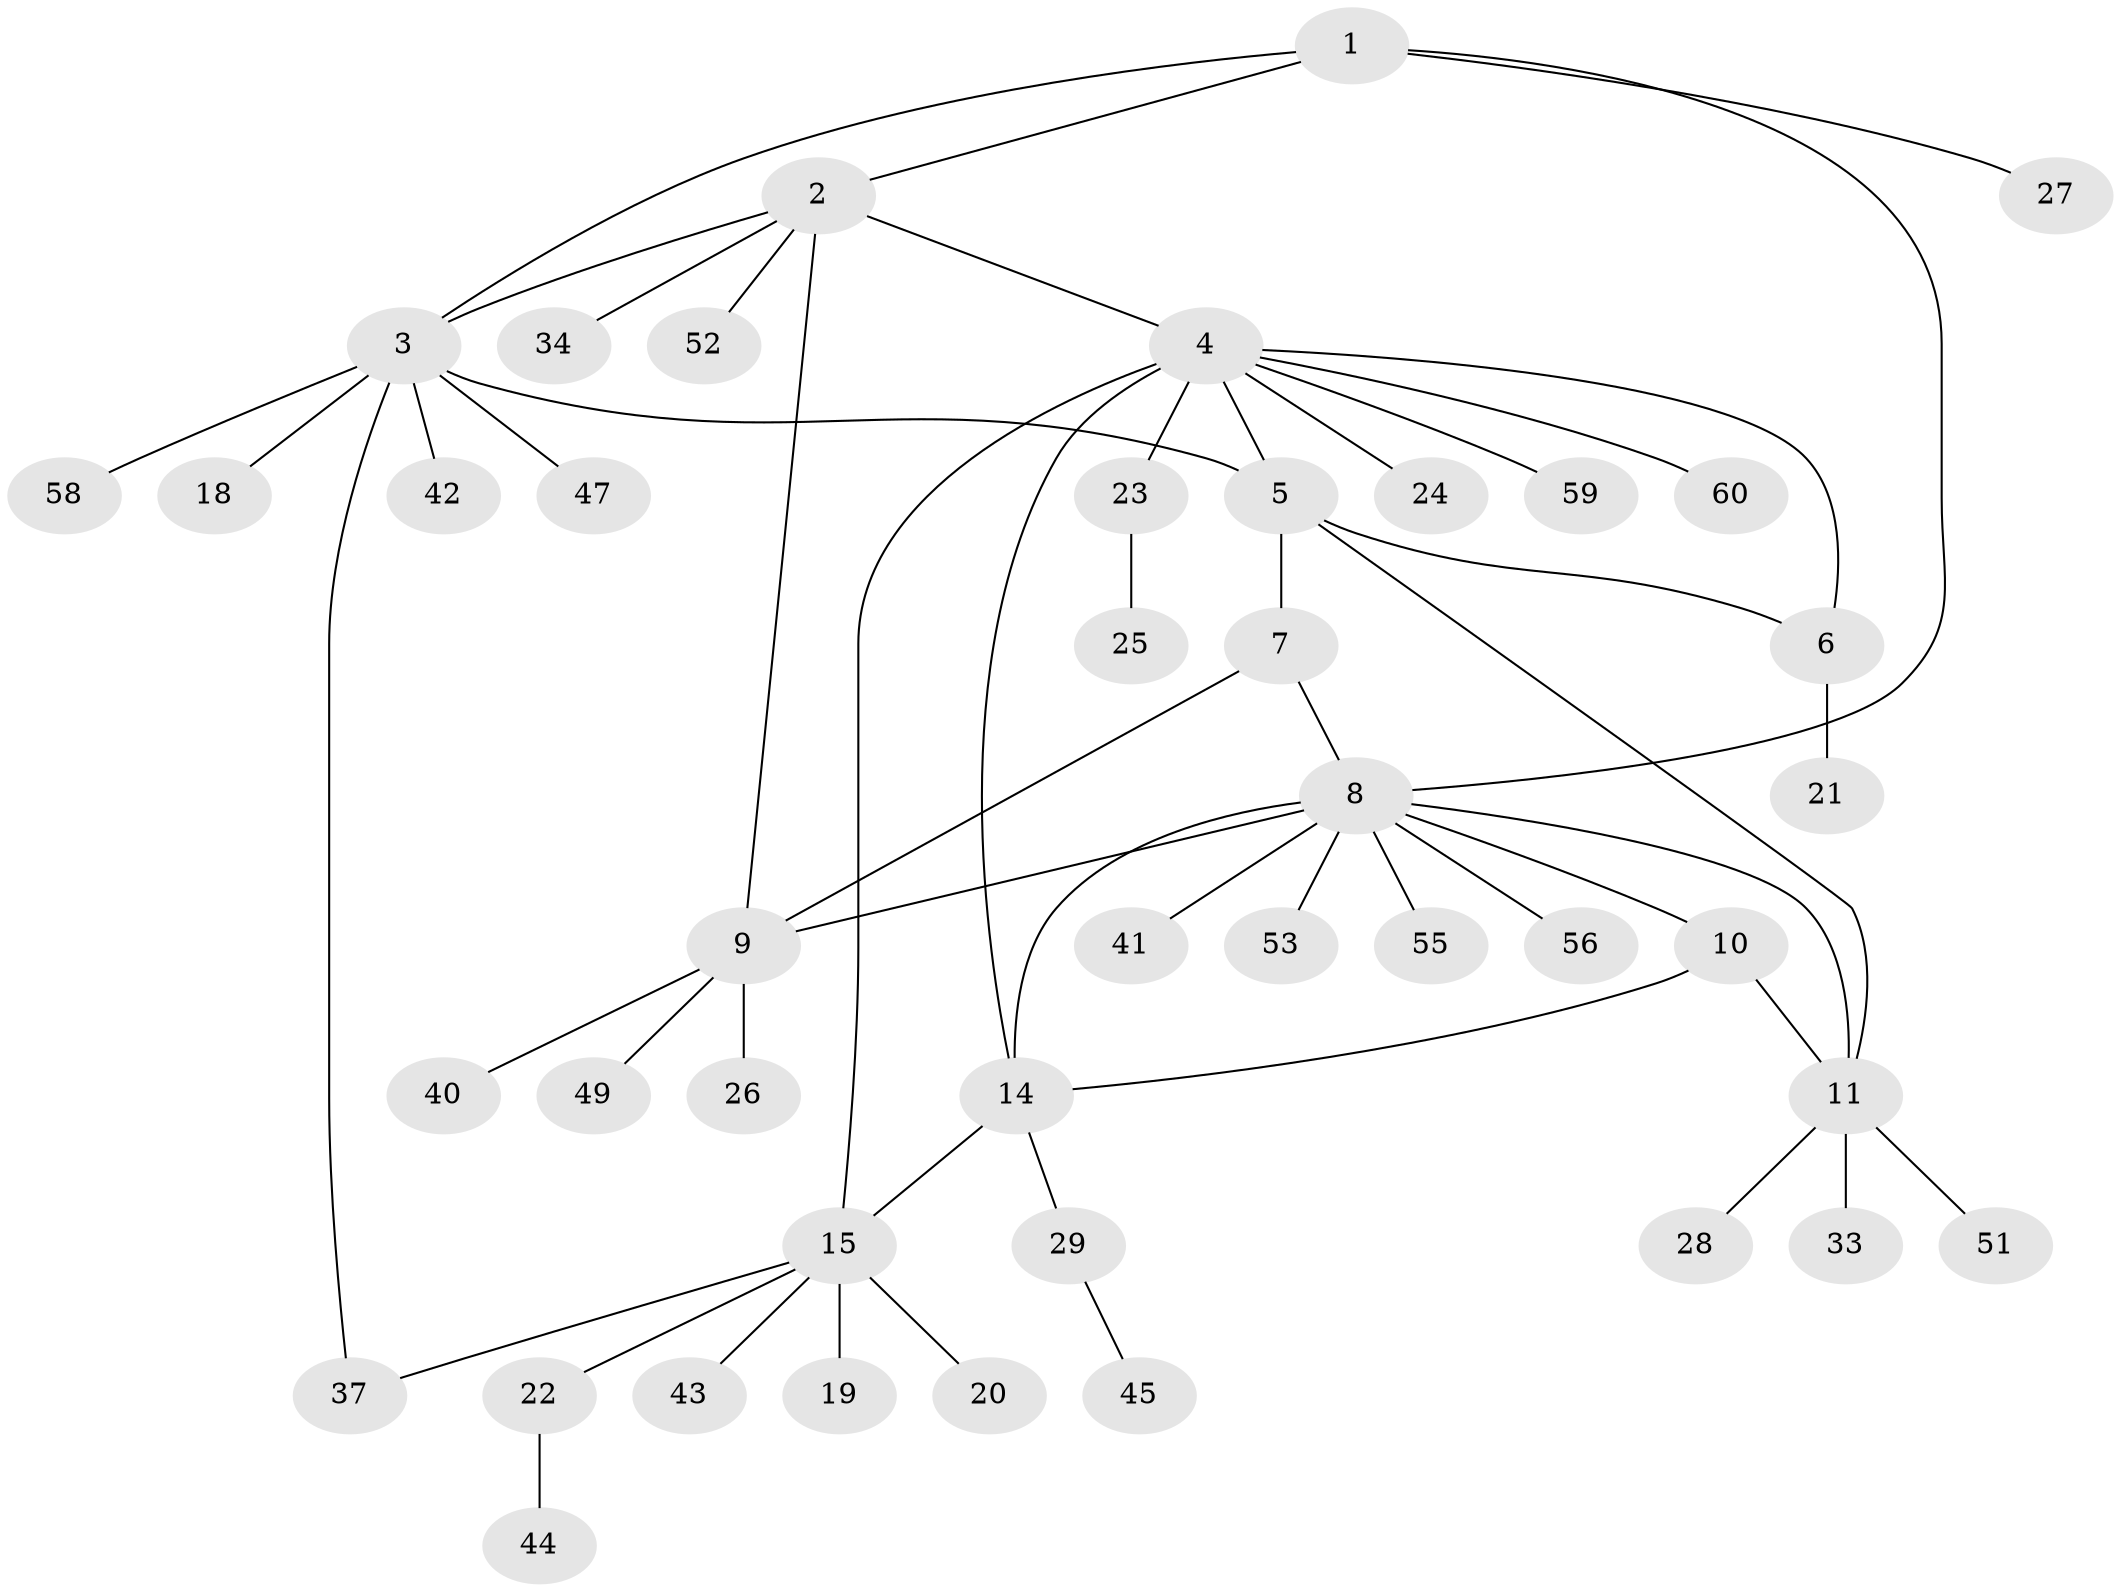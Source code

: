 // Generated by graph-tools (version 1.1) at 2025/52/02/27/25 19:52:17]
// undirected, 44 vertices, 55 edges
graph export_dot {
graph [start="1"]
  node [color=gray90,style=filled];
  1 [super="+16"];
  2 [super="+48"];
  3 [super="+39"];
  4 [super="+13"];
  5 [super="+46"];
  6 [super="+35"];
  7 [super="+32"];
  8 [super="+12"];
  9 [super="+31"];
  10;
  11 [super="+36"];
  14 [super="+30"];
  15 [super="+17"];
  18;
  19;
  20;
  21 [super="+57"];
  22;
  23 [super="+38"];
  24;
  25;
  26;
  27;
  28 [super="+54"];
  29;
  33;
  34;
  37;
  40;
  41;
  42;
  43;
  44;
  45 [super="+50"];
  47;
  49;
  51;
  52;
  53;
  55;
  56;
  58;
  59;
  60;
  1 -- 2;
  1 -- 3;
  1 -- 27;
  1 -- 8;
  2 -- 3;
  2 -- 9;
  2 -- 34;
  2 -- 4 [weight=2];
  2 -- 52;
  3 -- 5;
  3 -- 18;
  3 -- 37;
  3 -- 42;
  3 -- 47;
  3 -- 58;
  4 -- 5;
  4 -- 6;
  4 -- 23;
  4 -- 59;
  4 -- 60;
  4 -- 24;
  4 -- 14;
  4 -- 15;
  5 -- 6;
  5 -- 7;
  5 -- 11;
  6 -- 21;
  7 -- 8;
  7 -- 9;
  8 -- 9;
  8 -- 14;
  8 -- 53;
  8 -- 56;
  8 -- 55;
  8 -- 41;
  8 -- 10;
  8 -- 11;
  9 -- 26;
  9 -- 40;
  9 -- 49;
  10 -- 11;
  10 -- 14;
  11 -- 28;
  11 -- 33;
  11 -- 51;
  14 -- 15;
  14 -- 29;
  15 -- 22;
  15 -- 37;
  15 -- 43;
  15 -- 19;
  15 -- 20;
  22 -- 44;
  23 -- 25;
  29 -- 45;
}
